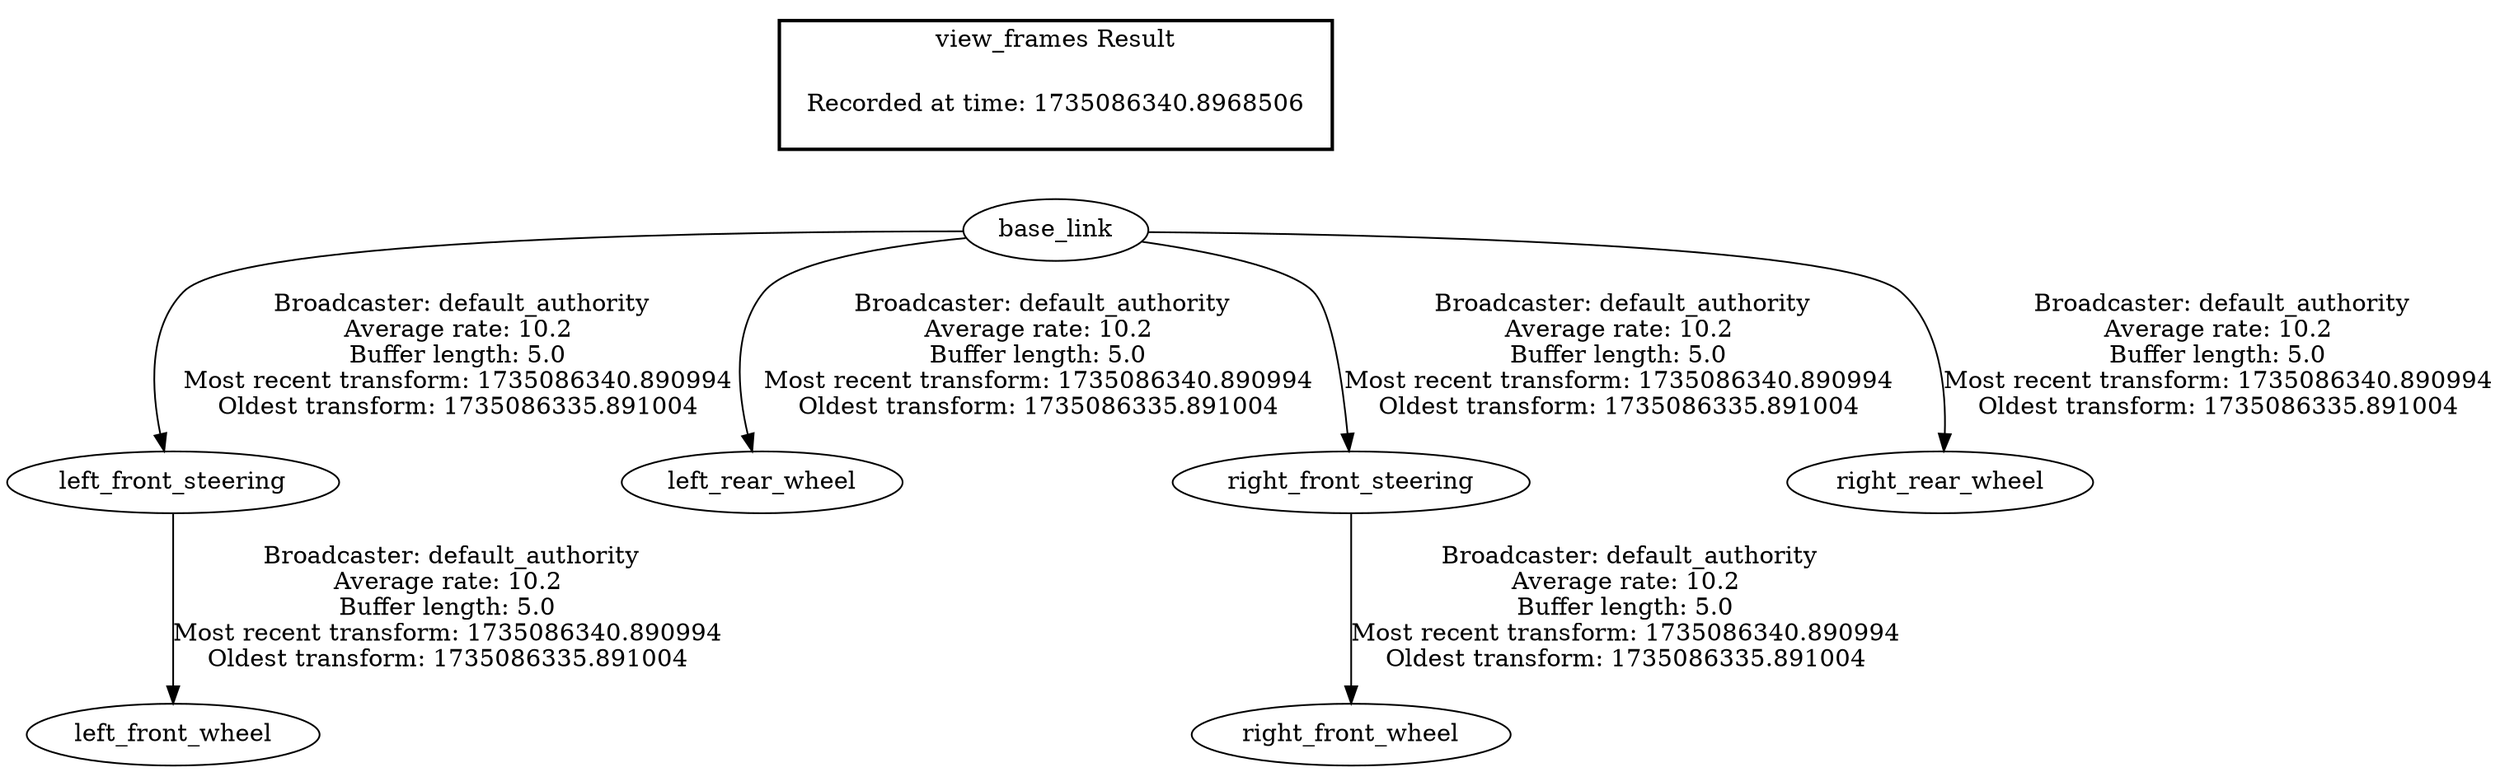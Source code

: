 digraph G {
"base_link" -> "left_front_steering"[label=" Broadcaster: default_authority\nAverage rate: 10.2\nBuffer length: 5.0\nMost recent transform: 1735086340.890994\nOldest transform: 1735086335.891004\n"];
"base_link" -> "left_rear_wheel"[label=" Broadcaster: default_authority\nAverage rate: 10.2\nBuffer length: 5.0\nMost recent transform: 1735086340.890994\nOldest transform: 1735086335.891004\n"];
"base_link" -> "right_front_steering"[label=" Broadcaster: default_authority\nAverage rate: 10.2\nBuffer length: 5.0\nMost recent transform: 1735086340.890994\nOldest transform: 1735086335.891004\n"];
"base_link" -> "right_rear_wheel"[label=" Broadcaster: default_authority\nAverage rate: 10.2\nBuffer length: 5.0\nMost recent transform: 1735086340.890994\nOldest transform: 1735086335.891004\n"];
"left_front_steering" -> "left_front_wheel"[label=" Broadcaster: default_authority\nAverage rate: 10.2\nBuffer length: 5.0\nMost recent transform: 1735086340.890994\nOldest transform: 1735086335.891004\n"];
"right_front_steering" -> "right_front_wheel"[label=" Broadcaster: default_authority\nAverage rate: 10.2\nBuffer length: 5.0\nMost recent transform: 1735086340.890994\nOldest transform: 1735086335.891004\n"];
edge [style=invis];
 subgraph cluster_legend { style=bold; color=black; label ="view_frames Result";
"Recorded at time: 1735086340.8968506"[ shape=plaintext ] ;
}->"base_link";
}